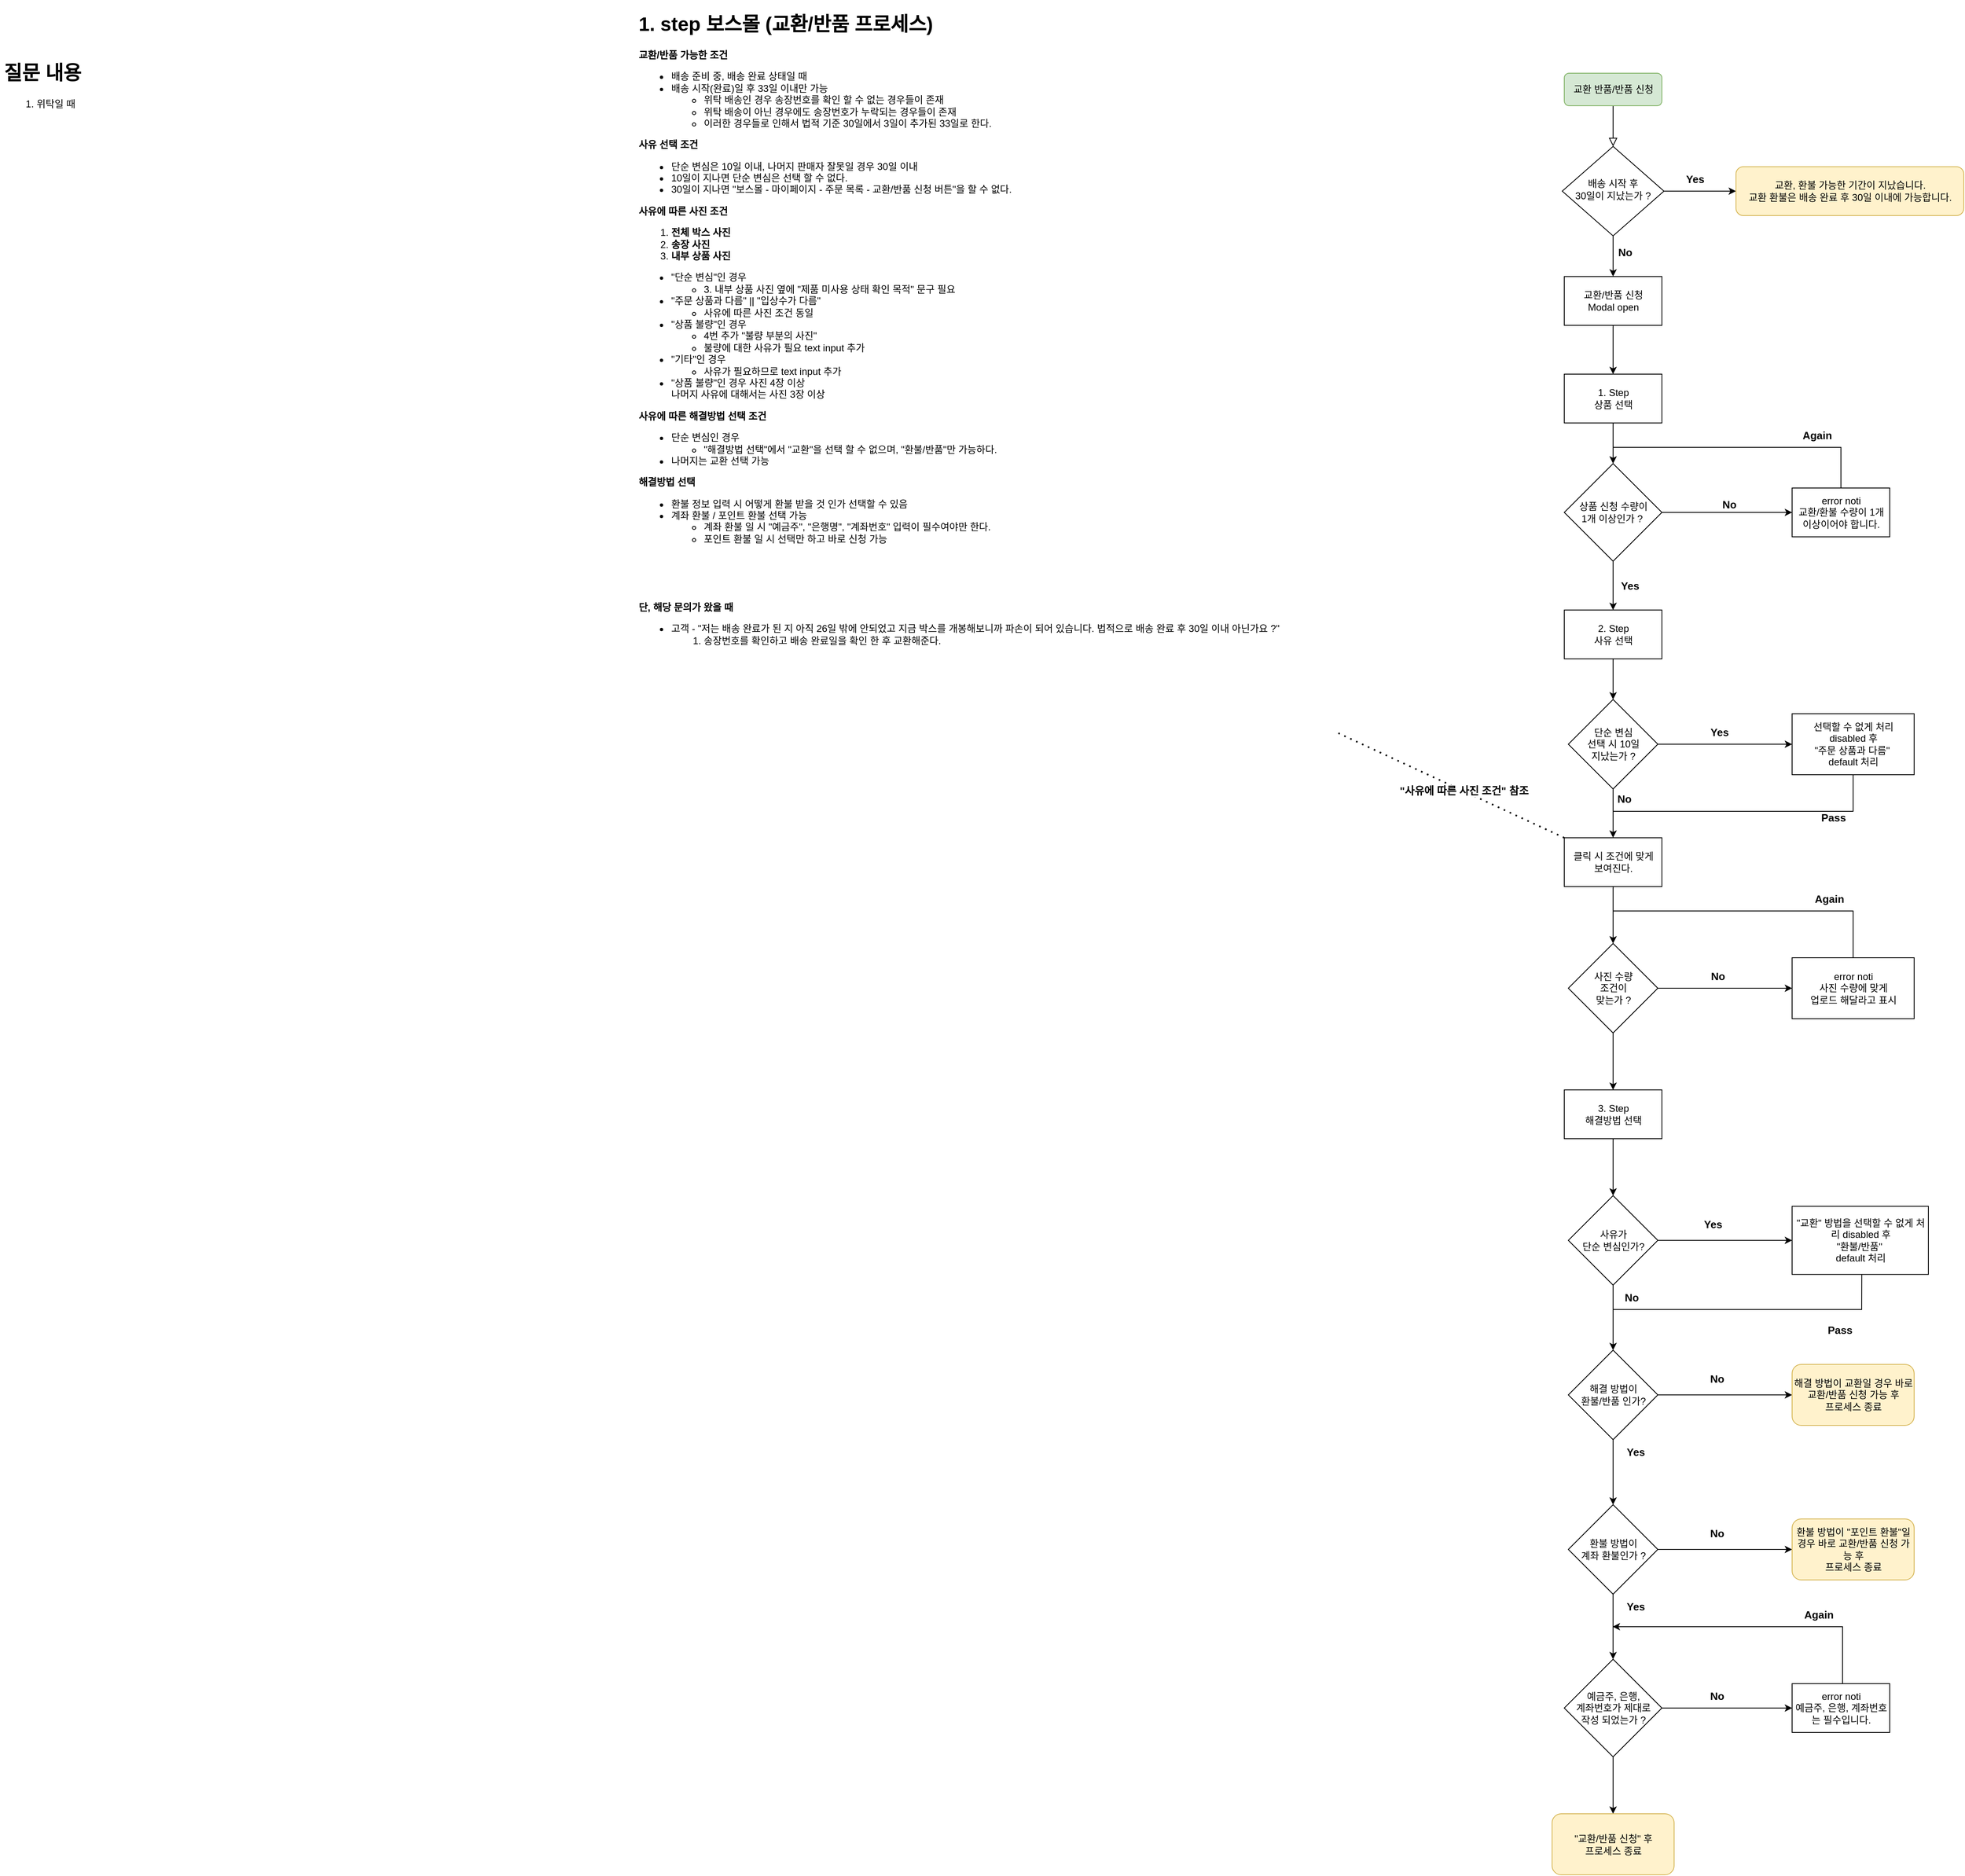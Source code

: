 <mxfile version="21.6.7" type="github">
  <diagram id="C5RBs43oDa-KdzZeNtuy" name="Page-1">
    <mxGraphModel dx="2282" dy="1210" grid="1" gridSize="10" guides="1" tooltips="1" connect="1" arrows="1" fold="1" page="1" pageScale="1" pageWidth="827" pageHeight="1169" math="0" shadow="0">
      <root>
        <mxCell id="WIyWlLk6GJQsqaUBKTNV-0" />
        <mxCell id="WIyWlLk6GJQsqaUBKTNV-1" parent="WIyWlLk6GJQsqaUBKTNV-0" />
        <mxCell id="WIyWlLk6GJQsqaUBKTNV-2" value="" style="rounded=0;html=1;jettySize=auto;orthogonalLoop=1;fontSize=11;endArrow=block;endFill=0;endSize=8;strokeWidth=1;shadow=0;labelBackgroundColor=none;edgeStyle=orthogonalEdgeStyle;" parent="WIyWlLk6GJQsqaUBKTNV-1" source="WIyWlLk6GJQsqaUBKTNV-3" target="WIyWlLk6GJQsqaUBKTNV-6" edge="1">
          <mxGeometry relative="1" as="geometry" />
        </mxCell>
        <mxCell id="WIyWlLk6GJQsqaUBKTNV-3" value="교환 반품/반품 신청" style="rounded=1;whiteSpace=wrap;html=1;fontSize=12;glass=0;strokeWidth=1;shadow=0;fillColor=#d5e8d4;strokeColor=#82b366;" parent="WIyWlLk6GJQsqaUBKTNV-1" vertex="1">
          <mxGeometry x="1152.5" y="90" width="120" height="40" as="geometry" />
        </mxCell>
        <mxCell id="tqf3V1w9By7qvggdj3lG-22" style="edgeStyle=orthogonalEdgeStyle;rounded=0;orthogonalLoop=1;jettySize=auto;html=1;" edge="1" parent="WIyWlLk6GJQsqaUBKTNV-1" source="WIyWlLk6GJQsqaUBKTNV-6" target="WIyWlLk6GJQsqaUBKTNV-7">
          <mxGeometry relative="1" as="geometry" />
        </mxCell>
        <mxCell id="tqf3V1w9By7qvggdj3lG-24" style="edgeStyle=orthogonalEdgeStyle;rounded=0;orthogonalLoop=1;jettySize=auto;html=1;" edge="1" parent="WIyWlLk6GJQsqaUBKTNV-1" source="WIyWlLk6GJQsqaUBKTNV-6" target="tqf3V1w9By7qvggdj3lG-6">
          <mxGeometry relative="1" as="geometry" />
        </mxCell>
        <mxCell id="WIyWlLk6GJQsqaUBKTNV-6" value="배송 시작 후&lt;br&gt;30일이 지났는가 ?" style="rhombus;whiteSpace=wrap;html=1;shadow=0;fontFamily=Helvetica;fontSize=12;align=center;strokeWidth=1;spacing=6;spacingTop=-4;" parent="WIyWlLk6GJQsqaUBKTNV-1" vertex="1">
          <mxGeometry x="1150" y="180" width="125" height="110" as="geometry" />
        </mxCell>
        <mxCell id="WIyWlLk6GJQsqaUBKTNV-7" value="교환, 환불 가능한 기간이 지났습니다.&lt;br style=&quot;border-color: var(--border-color);&quot;&gt;교환 환불은 배송 완료 후 30일 이내에 가능합니다." style="rounded=1;whiteSpace=wrap;html=1;fontSize=12;glass=0;strokeWidth=1;shadow=0;fillColor=#fff2cc;strokeColor=#d6b656;" parent="WIyWlLk6GJQsqaUBKTNV-1" vertex="1">
          <mxGeometry x="1363.5" y="205" width="280" height="60" as="geometry" />
        </mxCell>
        <mxCell id="tqf3V1w9By7qvggdj3lG-1" value="&lt;h1&gt;1. step 보스몰 (교환/반품 프로세스)&lt;/h1&gt;&lt;p&gt;&lt;b&gt;교환/반품 가능한 조건&lt;/b&gt;&lt;br&gt;&lt;/p&gt;&lt;ul&gt;&lt;li&gt;배송 준비 중, 배송 완료 상태일 때&lt;/li&gt;&lt;li&gt;배송 시작(완료)일 후 33일 이내만 가능&lt;/li&gt;&lt;ul&gt;&lt;li&gt;위탁 배송인 경우 송장번호를 확인 할 수 없는 경우들이 존재&lt;/li&gt;&lt;li&gt;위탁 배송이 아닌 경우에도 송장번호가 누락되는 경우들이 존재&lt;/li&gt;&lt;li&gt;이러한 경우들로 인해서 법적 기준 30일에서 3일이 추가된 33일로 한다.&lt;/li&gt;&lt;/ul&gt;&lt;/ul&gt;&lt;div&gt;&lt;b&gt;사유 선택 조건&lt;/b&gt;&lt;/div&gt;&lt;div&gt;&lt;ul&gt;&lt;li style=&quot;border-color: var(--border-color);&quot;&gt;단순 변심은 10일 이내, 나머지 판매자 잘못일 경우 30일 이내&lt;/li&gt;&lt;li style=&quot;border-color: var(--border-color);&quot;&gt;10일이 지나면 단순 변심은 선택 할 수 없다.&lt;/li&gt;&lt;li style=&quot;border-color: var(--border-color);&quot;&gt;30일이 지나면 &quot;보스몰 - 마이페이지 - 주문 목록 - 교환/반품 신청 버튼&quot;을 할 수 없다.&lt;/li&gt;&lt;/ul&gt;&lt;/div&gt;&lt;div&gt;&lt;b&gt;사유에 따른 사진 조건&lt;/b&gt;&lt;/div&gt;&lt;div&gt;&lt;ol&gt;&lt;li&gt;&lt;b&gt;전체 박스 사진&lt;/b&gt;&lt;/li&gt;&lt;li&gt;&lt;b&gt;송장 사진&lt;/b&gt;&lt;/li&gt;&lt;li&gt;&lt;b&gt;내부 상품 사진&lt;/b&gt;&lt;/li&gt;&lt;/ol&gt;&lt;/div&gt;&lt;div&gt;&lt;ul&gt;&lt;li&gt;&quot;단순 변심&quot;인 경우&amp;nbsp;&lt;/li&gt;&lt;ul&gt;&lt;li&gt;3. 내부 상품 사진 옆에 &quot;제품 미사용 상태 확인 목적&quot; 문구 필요&lt;/li&gt;&lt;/ul&gt;&lt;li&gt;&quot;주문 상품과 다름&quot; || &quot;입상수가 다름&quot;&lt;/li&gt;&lt;ul&gt;&lt;li&gt;사유에 따른 사진 조건 동일&lt;/li&gt;&lt;/ul&gt;&lt;li&gt;&quot;상품 불량&quot;인 경우&lt;/li&gt;&lt;ul&gt;&lt;li&gt;4번 추가 &quot;불량 부분의 사진&quot;&lt;br&gt;&lt;/li&gt;&lt;li&gt;불량에 대한 사유가 필요 text input 추가&lt;/li&gt;&lt;/ul&gt;&lt;li&gt;&quot;기타&quot;인 경우&lt;/li&gt;&lt;ul&gt;&lt;li&gt;사유가 필요하므로 text input 추가&lt;/li&gt;&lt;/ul&gt;&lt;li&gt;&quot;상품 불량&quot;인 경우 사진 4장 이상 &lt;br&gt;나머지 사유에 대해서는 사진 3장 이상&lt;br&gt;&lt;/li&gt;&lt;/ul&gt;&lt;div&gt;&lt;b&gt;사유에 따른 해결방법 선택 조건&lt;/b&gt;&lt;/div&gt;&lt;/div&gt;&lt;div&gt;&lt;ul&gt;&lt;li&gt;단순 변심인 경우&amp;nbsp;&lt;/li&gt;&lt;ul&gt;&lt;li&gt;&quot;해결방법 선택&quot;에서 &quot;교환&quot;을 선택 할 수 없으며, &quot;환불/반품&quot;만 가능하다.&lt;/li&gt;&lt;/ul&gt;&lt;li&gt;나머지는 교환 선택 가능&lt;/li&gt;&lt;/ul&gt;&lt;div&gt;&lt;b&gt;해결방법 선택&lt;/b&gt;&lt;/div&gt;&lt;/div&gt;&lt;div&gt;&lt;ul&gt;&lt;li&gt;환불 정보 입력 시 어떻게 환불 받을 것 인가 선택할 수 있음&lt;/li&gt;&lt;li&gt;계좌 환불 / 포인트 환불 선택 가능&lt;/li&gt;&lt;ul&gt;&lt;li&gt;계좌 환불 일 시 &quot;예금주&quot;, &quot;은행명&quot;, &quot;계좌번호&quot; 입력이 필수여야만 한다.&lt;/li&gt;&lt;li&gt;포인트 환불 일 시 선택만 하고 바로 신청 가능&lt;/li&gt;&lt;/ul&gt;&lt;/ul&gt;&lt;/div&gt;&lt;div&gt;&lt;br&gt;&lt;/div&gt;&lt;div&gt;&lt;br&gt;&lt;/div&gt;&lt;div&gt;&lt;br&gt;&lt;/div&gt;&lt;div&gt;&lt;br&gt;&lt;/div&gt;&lt;div&gt;&lt;div style=&quot;border-color: var(--border-color);&quot;&gt;&lt;div style=&quot;border-color: var(--border-color);&quot;&gt;&lt;b style=&quot;border-color: var(--border-color);&quot;&gt;단, 해당 문의가 왔을 때&lt;/b&gt;&lt;/div&gt;&lt;/div&gt;&lt;div style=&quot;border-color: var(--border-color);&quot;&gt;&lt;ul style=&quot;border-color: var(--border-color);&quot;&gt;&lt;li style=&quot;border-color: var(--border-color);&quot;&gt;고객 - &quot;저는 배송 완료가 된 지 아직 26일 밖에 안되었고 지금 박스를 개봉해보니까 파손이 되어 있습니다. 법적으로 배송 완료 후 30일 이내 아닌가요 ?&quot;&lt;/li&gt;&lt;ol style=&quot;border-color: var(--border-color);&quot;&gt;&lt;li style=&quot;border-color: var(--border-color);&quot;&gt;송장번호를 확인하고 배송 완료일을 확인 한 후 교환해준다.&lt;br&gt;&lt;/li&gt;&lt;/ol&gt;&lt;/ul&gt;&lt;/div&gt;&lt;/div&gt;&lt;p&gt;&lt;/p&gt;" style="text;html=1;strokeColor=none;fillColor=none;spacing=5;spacingTop=-20;whiteSpace=wrap;overflow=hidden;rounded=0;" vertex="1" parent="WIyWlLk6GJQsqaUBKTNV-1">
          <mxGeometry x="10" y="10" width="860" height="1380" as="geometry" />
        </mxCell>
        <mxCell id="tqf3V1w9By7qvggdj3lG-2" value="&lt;h1&gt;질문 내용&lt;/h1&gt;&lt;div&gt;&lt;ol&gt;&lt;li&gt;위탁일 때&amp;nbsp;&lt;/li&gt;&lt;/ol&gt;&lt;/div&gt;" style="text;html=1;strokeColor=none;fillColor=none;spacing=5;spacingTop=-20;whiteSpace=wrap;overflow=hidden;rounded=0;" vertex="1" parent="WIyWlLk6GJQsqaUBKTNV-1">
          <mxGeometry x="-770" y="70" width="630" height="430" as="geometry" />
        </mxCell>
        <mxCell id="tqf3V1w9By7qvggdj3lG-8" style="edgeStyle=orthogonalEdgeStyle;rounded=0;orthogonalLoop=1;jettySize=auto;html=1;" edge="1" parent="WIyWlLk6GJQsqaUBKTNV-1" source="tqf3V1w9By7qvggdj3lG-6" target="tqf3V1w9By7qvggdj3lG-7">
          <mxGeometry relative="1" as="geometry" />
        </mxCell>
        <mxCell id="tqf3V1w9By7qvggdj3lG-6" value="교환/반품 신청&lt;br style=&quot;border-color: var(--border-color);&quot;&gt;Modal open" style="rounded=0;whiteSpace=wrap;html=1;" vertex="1" parent="WIyWlLk6GJQsqaUBKTNV-1">
          <mxGeometry x="1152.5" y="340" width="120" height="60" as="geometry" />
        </mxCell>
        <mxCell id="tqf3V1w9By7qvggdj3lG-10" style="edgeStyle=orthogonalEdgeStyle;rounded=0;orthogonalLoop=1;jettySize=auto;html=1;" edge="1" parent="WIyWlLk6GJQsqaUBKTNV-1" source="tqf3V1w9By7qvggdj3lG-7" target="tqf3V1w9By7qvggdj3lG-9">
          <mxGeometry relative="1" as="geometry" />
        </mxCell>
        <mxCell id="tqf3V1w9By7qvggdj3lG-7" value="1. Step &lt;br&gt;상품 선택" style="rounded=0;whiteSpace=wrap;html=1;" vertex="1" parent="WIyWlLk6GJQsqaUBKTNV-1">
          <mxGeometry x="1152.5" y="460" width="120" height="60" as="geometry" />
        </mxCell>
        <mxCell id="tqf3V1w9By7qvggdj3lG-13" style="edgeStyle=orthogonalEdgeStyle;rounded=0;orthogonalLoop=1;jettySize=auto;html=1;" edge="1" parent="WIyWlLk6GJQsqaUBKTNV-1" source="tqf3V1w9By7qvggdj3lG-9" target="tqf3V1w9By7qvggdj3lG-16">
          <mxGeometry relative="1" as="geometry">
            <mxPoint x="1342.5" y="630" as="targetPoint" />
          </mxGeometry>
        </mxCell>
        <mxCell id="tqf3V1w9By7qvggdj3lG-15" value="No" style="edgeLabel;html=1;align=center;verticalAlign=middle;resizable=0;points=[];fontSize=13;fontStyle=1" vertex="1" connectable="0" parent="tqf3V1w9By7qvggdj3lG-13">
          <mxGeometry x="0.15" y="3" relative="1" as="geometry">
            <mxPoint x="-10" y="-7" as="offset" />
          </mxGeometry>
        </mxCell>
        <mxCell id="tqf3V1w9By7qvggdj3lG-20" value="" style="edgeStyle=orthogonalEdgeStyle;rounded=0;orthogonalLoop=1;jettySize=auto;html=1;" edge="1" parent="WIyWlLk6GJQsqaUBKTNV-1" source="tqf3V1w9By7qvggdj3lG-9" target="tqf3V1w9By7qvggdj3lG-19">
          <mxGeometry relative="1" as="geometry" />
        </mxCell>
        <mxCell id="tqf3V1w9By7qvggdj3lG-21" value="Yes" style="edgeLabel;html=1;align=center;verticalAlign=middle;resizable=0;points=[];fontStyle=1;fontSize=13;" vertex="1" connectable="0" parent="tqf3V1w9By7qvggdj3lG-20">
          <mxGeometry x="-0.367" y="-1" relative="1" as="geometry">
            <mxPoint x="21" y="11" as="offset" />
          </mxGeometry>
        </mxCell>
        <mxCell id="tqf3V1w9By7qvggdj3lG-9" value="상품 신청 수량이&lt;br&gt;1개 이상인가 ?&amp;nbsp;" style="rhombus;whiteSpace=wrap;html=1;" vertex="1" parent="WIyWlLk6GJQsqaUBKTNV-1">
          <mxGeometry x="1152.5" y="570" width="120" height="120" as="geometry" />
        </mxCell>
        <mxCell id="tqf3V1w9By7qvggdj3lG-16" value="error noti&lt;br&gt;교환/환불 수량이 1개 이상이어야 합니다." style="rounded=0;whiteSpace=wrap;html=1;" vertex="1" parent="WIyWlLk6GJQsqaUBKTNV-1">
          <mxGeometry x="1432.5" y="600" width="120" height="60" as="geometry" />
        </mxCell>
        <mxCell id="tqf3V1w9By7qvggdj3lG-18" value="" style="endArrow=none;html=1;rounded=0;" edge="1" parent="WIyWlLk6GJQsqaUBKTNV-1" source="tqf3V1w9By7qvggdj3lG-16">
          <mxGeometry width="50" height="50" relative="1" as="geometry">
            <mxPoint x="1492" y="580" as="sourcePoint" />
            <mxPoint x="1212.5" y="550" as="targetPoint" />
            <Array as="points">
              <mxPoint x="1492.5" y="550" />
            </Array>
          </mxGeometry>
        </mxCell>
        <mxCell id="tqf3V1w9By7qvggdj3lG-30" value="" style="edgeStyle=orthogonalEdgeStyle;rounded=0;orthogonalLoop=1;jettySize=auto;html=1;" edge="1" parent="WIyWlLk6GJQsqaUBKTNV-1" source="tqf3V1w9By7qvggdj3lG-19" target="tqf3V1w9By7qvggdj3lG-29">
          <mxGeometry relative="1" as="geometry" />
        </mxCell>
        <mxCell id="tqf3V1w9By7qvggdj3lG-19" value="2. Step&lt;br&gt;사유 선택" style="whiteSpace=wrap;html=1;" vertex="1" parent="WIyWlLk6GJQsqaUBKTNV-1">
          <mxGeometry x="1152.5" y="750" width="120" height="60" as="geometry" />
        </mxCell>
        <mxCell id="tqf3V1w9By7qvggdj3lG-25" value="Yes" style="edgeLabel;html=1;align=center;verticalAlign=middle;resizable=0;points=[];fontStyle=1;fontSize=13;" vertex="1" connectable="0" parent="WIyWlLk6GJQsqaUBKTNV-1">
          <mxGeometry x="1312.5" y="220" as="geometry" />
        </mxCell>
        <mxCell id="tqf3V1w9By7qvggdj3lG-26" value="No" style="edgeLabel;html=1;align=center;verticalAlign=middle;resizable=0;points=[];fontSize=13;fontStyle=1" vertex="1" connectable="0" parent="WIyWlLk6GJQsqaUBKTNV-1">
          <mxGeometry x="1364.5" y="630" as="geometry">
            <mxPoint x="-138" y="-320" as="offset" />
          </mxGeometry>
        </mxCell>
        <mxCell id="tqf3V1w9By7qvggdj3lG-27" value="&lt;font style=&quot;font-size: 13px;&quot;&gt;&lt;b&gt;Again&lt;/b&gt;&lt;/font&gt;" style="text;html=1;align=center;verticalAlign=middle;resizable=0;points=[];autosize=1;strokeColor=none;fillColor=none;" vertex="1" parent="WIyWlLk6GJQsqaUBKTNV-1">
          <mxGeometry x="1432.5" y="520" width="60" height="30" as="geometry" />
        </mxCell>
        <mxCell id="tqf3V1w9By7qvggdj3lG-35" value="" style="edgeStyle=orthogonalEdgeStyle;rounded=0;orthogonalLoop=1;jettySize=auto;html=1;" edge="1" parent="WIyWlLk6GJQsqaUBKTNV-1" source="tqf3V1w9By7qvggdj3lG-29" target="tqf3V1w9By7qvggdj3lG-34">
          <mxGeometry relative="1" as="geometry" />
        </mxCell>
        <mxCell id="tqf3V1w9By7qvggdj3lG-44" value="" style="edgeStyle=orthogonalEdgeStyle;rounded=0;orthogonalLoop=1;jettySize=auto;html=1;" edge="1" parent="WIyWlLk6GJQsqaUBKTNV-1" source="tqf3V1w9By7qvggdj3lG-29" target="tqf3V1w9By7qvggdj3lG-43">
          <mxGeometry relative="1" as="geometry" />
        </mxCell>
        <mxCell id="tqf3V1w9By7qvggdj3lG-29" value="단순 변심&lt;br&gt;선택 시 10일&lt;br&gt;지났는가 ?" style="rhombus;whiteSpace=wrap;html=1;" vertex="1" parent="WIyWlLk6GJQsqaUBKTNV-1">
          <mxGeometry x="1157.5" y="860" width="110" height="110" as="geometry" />
        </mxCell>
        <mxCell id="tqf3V1w9By7qvggdj3lG-34" value="선택할 수 없게 처리&lt;br&gt;disabled 후&lt;br&gt;&quot;주문 상품과 다름&quot;&amp;nbsp;&lt;br&gt;default 처리" style="whiteSpace=wrap;html=1;" vertex="1" parent="WIyWlLk6GJQsqaUBKTNV-1">
          <mxGeometry x="1432.5" y="877.5" width="150" height="75" as="geometry" />
        </mxCell>
        <mxCell id="tqf3V1w9By7qvggdj3lG-37" value="Yes" style="edgeLabel;html=1;align=center;verticalAlign=middle;resizable=0;points=[];fontStyle=1;fontSize=13;" vertex="1" connectable="0" parent="WIyWlLk6GJQsqaUBKTNV-1">
          <mxGeometry x="1342.5" y="900" as="geometry" />
        </mxCell>
        <mxCell id="tqf3V1w9By7qvggdj3lG-49" value="" style="edgeStyle=orthogonalEdgeStyle;rounded=0;orthogonalLoop=1;jettySize=auto;html=1;" edge="1" parent="WIyWlLk6GJQsqaUBKTNV-1" source="tqf3V1w9By7qvggdj3lG-43" target="tqf3V1w9By7qvggdj3lG-48">
          <mxGeometry relative="1" as="geometry" />
        </mxCell>
        <mxCell id="tqf3V1w9By7qvggdj3lG-43" value="클릭 시 조건에 맞게&lt;br&gt;보여진다." style="whiteSpace=wrap;html=1;" vertex="1" parent="WIyWlLk6GJQsqaUBKTNV-1">
          <mxGeometry x="1152.5" y="1030" width="120" height="60" as="geometry" />
        </mxCell>
        <mxCell id="tqf3V1w9By7qvggdj3lG-45" value="" style="endArrow=none;dashed=1;html=1;dashPattern=1 3;strokeWidth=2;rounded=0;exitX=0;exitY=0;exitDx=0;exitDy=0;" edge="1" parent="WIyWlLk6GJQsqaUBKTNV-1" source="tqf3V1w9By7qvggdj3lG-43" target="tqf3V1w9By7qvggdj3lG-1">
          <mxGeometry width="50" height="50" relative="1" as="geometry">
            <mxPoint x="560" y="820" as="sourcePoint" />
            <mxPoint x="-2" y="440" as="targetPoint" />
          </mxGeometry>
        </mxCell>
        <mxCell id="tqf3V1w9By7qvggdj3lG-46" value="&lt;b&gt;&lt;font style=&quot;font-size: 13px;&quot;&gt;&quot;사유에 따른 사진 조건&quot; 참조&lt;/font&gt;&lt;/b&gt;" style="edgeLabel;html=1;align=center;verticalAlign=middle;resizable=0;points=[];" vertex="1" connectable="0" parent="tqf3V1w9By7qvggdj3lG-45">
          <mxGeometry x="-0.119" y="-1" relative="1" as="geometry">
            <mxPoint as="offset" />
          </mxGeometry>
        </mxCell>
        <mxCell id="tqf3V1w9By7qvggdj3lG-52" value="" style="edgeStyle=orthogonalEdgeStyle;rounded=0;orthogonalLoop=1;jettySize=auto;html=1;" edge="1" parent="WIyWlLk6GJQsqaUBKTNV-1" source="tqf3V1w9By7qvggdj3lG-48" target="tqf3V1w9By7qvggdj3lG-51">
          <mxGeometry relative="1" as="geometry" />
        </mxCell>
        <mxCell id="tqf3V1w9By7qvggdj3lG-60" value="" style="edgeStyle=orthogonalEdgeStyle;rounded=0;orthogonalLoop=1;jettySize=auto;html=1;" edge="1" parent="WIyWlLk6GJQsqaUBKTNV-1" source="tqf3V1w9By7qvggdj3lG-48" target="tqf3V1w9By7qvggdj3lG-59">
          <mxGeometry relative="1" as="geometry" />
        </mxCell>
        <mxCell id="tqf3V1w9By7qvggdj3lG-48" value="사진 수량 &lt;br&gt;조건이&lt;br&gt;맞는가 ?" style="rhombus;whiteSpace=wrap;html=1;" vertex="1" parent="WIyWlLk6GJQsqaUBKTNV-1">
          <mxGeometry x="1157.5" y="1160" width="110" height="110" as="geometry" />
        </mxCell>
        <mxCell id="tqf3V1w9By7qvggdj3lG-51" value="error noti&lt;br&gt;사진 수량에 맞게 &lt;br&gt;업로드 해달라고 표시" style="whiteSpace=wrap;html=1;" vertex="1" parent="WIyWlLk6GJQsqaUBKTNV-1">
          <mxGeometry x="1432.5" y="1177.5" width="150" height="75" as="geometry" />
        </mxCell>
        <mxCell id="tqf3V1w9By7qvggdj3lG-53" value="" style="endArrow=none;html=1;rounded=0;" edge="1" parent="WIyWlLk6GJQsqaUBKTNV-1" target="tqf3V1w9By7qvggdj3lG-34">
          <mxGeometry width="50" height="50" relative="1" as="geometry">
            <mxPoint x="1212.5" y="997.5" as="sourcePoint" />
            <mxPoint x="1507.5" y="960" as="targetPoint" />
            <Array as="points">
              <mxPoint x="1507.5" y="997.5" />
            </Array>
          </mxGeometry>
        </mxCell>
        <mxCell id="tqf3V1w9By7qvggdj3lG-54" value="&lt;span style=&quot;font-size: 13px;&quot;&gt;&lt;b&gt;Pass&lt;/b&gt;&lt;/span&gt;" style="text;html=1;align=center;verticalAlign=middle;resizable=0;points=[];autosize=1;strokeColor=none;fillColor=none;" vertex="1" parent="WIyWlLk6GJQsqaUBKTNV-1">
          <mxGeometry x="1457.5" y="990" width="50" height="30" as="geometry" />
        </mxCell>
        <mxCell id="tqf3V1w9By7qvggdj3lG-55" value="No" style="edgeLabel;html=1;align=center;verticalAlign=middle;resizable=0;points=[];fontSize=13;fontStyle=1" vertex="1" connectable="0" parent="WIyWlLk6GJQsqaUBKTNV-1">
          <mxGeometry x="1364.5" y="610" as="geometry">
            <mxPoint x="-139" y="372" as="offset" />
          </mxGeometry>
        </mxCell>
        <mxCell id="tqf3V1w9By7qvggdj3lG-56" value="No" style="edgeLabel;html=1;align=center;verticalAlign=middle;resizable=0;points=[];fontSize=13;fontStyle=1" vertex="1" connectable="0" parent="WIyWlLk6GJQsqaUBKTNV-1">
          <mxGeometry x="1610" y="450" as="geometry">
            <mxPoint x="-269" y="750" as="offset" />
          </mxGeometry>
        </mxCell>
        <mxCell id="tqf3V1w9By7qvggdj3lG-57" value="" style="endArrow=none;html=1;rounded=0;exitX=0.5;exitY=0;exitDx=0;exitDy=0;" edge="1" parent="WIyWlLk6GJQsqaUBKTNV-1" source="tqf3V1w9By7qvggdj3lG-51">
          <mxGeometry width="50" height="50" relative="1" as="geometry">
            <mxPoint x="1522.5" y="1170" as="sourcePoint" />
            <mxPoint x="1212.5" y="1120" as="targetPoint" />
            <Array as="points">
              <mxPoint x="1507.5" y="1120" />
            </Array>
          </mxGeometry>
        </mxCell>
        <mxCell id="tqf3V1w9By7qvggdj3lG-58" value="&lt;font style=&quot;font-size: 13px;&quot;&gt;&lt;b&gt;Again&lt;/b&gt;&lt;/font&gt;" style="text;html=1;align=center;verticalAlign=middle;resizable=0;points=[];autosize=1;strokeColor=none;fillColor=none;" vertex="1" parent="WIyWlLk6GJQsqaUBKTNV-1">
          <mxGeometry x="1447.5" y="1090" width="60" height="30" as="geometry" />
        </mxCell>
        <mxCell id="tqf3V1w9By7qvggdj3lG-62" value="" style="edgeStyle=orthogonalEdgeStyle;rounded=0;orthogonalLoop=1;jettySize=auto;html=1;" edge="1" parent="WIyWlLk6GJQsqaUBKTNV-1" source="tqf3V1w9By7qvggdj3lG-59" target="tqf3V1w9By7qvggdj3lG-61">
          <mxGeometry relative="1" as="geometry" />
        </mxCell>
        <mxCell id="tqf3V1w9By7qvggdj3lG-59" value="3. Step&lt;br&gt;해결방법 선택" style="whiteSpace=wrap;html=1;" vertex="1" parent="WIyWlLk6GJQsqaUBKTNV-1">
          <mxGeometry x="1152.5" y="1340" width="120" height="60" as="geometry" />
        </mxCell>
        <mxCell id="tqf3V1w9By7qvggdj3lG-64" value="" style="edgeStyle=orthogonalEdgeStyle;rounded=0;orthogonalLoop=1;jettySize=auto;html=1;" edge="1" parent="WIyWlLk6GJQsqaUBKTNV-1" source="tqf3V1w9By7qvggdj3lG-61" target="tqf3V1w9By7qvggdj3lG-63">
          <mxGeometry relative="1" as="geometry" />
        </mxCell>
        <mxCell id="tqf3V1w9By7qvggdj3lG-68" value="" style="edgeStyle=orthogonalEdgeStyle;rounded=0;orthogonalLoop=1;jettySize=auto;html=1;" edge="1" parent="WIyWlLk6GJQsqaUBKTNV-1" source="tqf3V1w9By7qvggdj3lG-61" target="tqf3V1w9By7qvggdj3lG-67">
          <mxGeometry relative="1" as="geometry" />
        </mxCell>
        <mxCell id="tqf3V1w9By7qvggdj3lG-61" value="사유가 &lt;br&gt;단순 변심인가?" style="rhombus;whiteSpace=wrap;html=1;" vertex="1" parent="WIyWlLk6GJQsqaUBKTNV-1">
          <mxGeometry x="1157.5" y="1470" width="110" height="110" as="geometry" />
        </mxCell>
        <mxCell id="tqf3V1w9By7qvggdj3lG-63" value="&quot;교환&quot; 방법을 선택할 수 없게 처리 disabled 후&lt;br style=&quot;border-color: var(--border-color);&quot;&gt;&quot;환불/반품&quot;&amp;nbsp;&lt;br style=&quot;border-color: var(--border-color);&quot;&gt;default 처리" style="whiteSpace=wrap;html=1;" vertex="1" parent="WIyWlLk6GJQsqaUBKTNV-1">
          <mxGeometry x="1432.5" y="1483.13" width="167.5" height="83.75" as="geometry" />
        </mxCell>
        <mxCell id="tqf3V1w9By7qvggdj3lG-66" value="&lt;span style=&quot;font-size: 13px;&quot;&gt;&lt;b&gt;Pass&lt;/b&gt;&lt;/span&gt;" style="text;html=1;align=center;verticalAlign=middle;resizable=0;points=[];autosize=1;strokeColor=none;fillColor=none;" vertex="1" parent="WIyWlLk6GJQsqaUBKTNV-1">
          <mxGeometry x="1465.5" y="1620" width="50" height="30" as="geometry" />
        </mxCell>
        <mxCell id="tqf3V1w9By7qvggdj3lG-81" style="edgeStyle=orthogonalEdgeStyle;rounded=0;orthogonalLoop=1;jettySize=auto;html=1;" edge="1" parent="WIyWlLk6GJQsqaUBKTNV-1" source="tqf3V1w9By7qvggdj3lG-67" target="tqf3V1w9By7qvggdj3lG-80">
          <mxGeometry relative="1" as="geometry" />
        </mxCell>
        <mxCell id="tqf3V1w9By7qvggdj3lG-83" value="" style="edgeStyle=orthogonalEdgeStyle;rounded=0;orthogonalLoop=1;jettySize=auto;html=1;" edge="1" parent="WIyWlLk6GJQsqaUBKTNV-1" source="tqf3V1w9By7qvggdj3lG-67" target="tqf3V1w9By7qvggdj3lG-82">
          <mxGeometry relative="1" as="geometry" />
        </mxCell>
        <mxCell id="tqf3V1w9By7qvggdj3lG-67" value="해결 방법이&lt;br&gt;환불/반품 인가?" style="rhombus;whiteSpace=wrap;html=1;" vertex="1" parent="WIyWlLk6GJQsqaUBKTNV-1">
          <mxGeometry x="1157.5" y="1660" width="110" height="110" as="geometry" />
        </mxCell>
        <mxCell id="tqf3V1w9By7qvggdj3lG-69" value="" style="endArrow=none;html=1;rounded=0;" edge="1" parent="WIyWlLk6GJQsqaUBKTNV-1">
          <mxGeometry width="50" height="50" relative="1" as="geometry">
            <mxPoint x="1212" y="1610" as="sourcePoint" />
            <mxPoint x="1518.127" y="1566.88" as="targetPoint" />
            <Array as="points">
              <mxPoint x="1518" y="1610" />
            </Array>
          </mxGeometry>
        </mxCell>
        <mxCell id="tqf3V1w9By7qvggdj3lG-72" value="&lt;span style=&quot;font-size: 13px;&quot;&gt;&lt;b&gt;Yes&lt;/b&gt;&lt;/span&gt;" style="text;html=1;align=center;verticalAlign=middle;resizable=0;points=[];autosize=1;strokeColor=none;fillColor=none;" vertex="1" parent="WIyWlLk6GJQsqaUBKTNV-1">
          <mxGeometry x="1310" y="1490" width="50" height="30" as="geometry" />
        </mxCell>
        <mxCell id="tqf3V1w9By7qvggdj3lG-73" value="&lt;span style=&quot;font-size: 13px;&quot;&gt;&lt;b&gt;No&lt;/b&gt;&lt;/span&gt;" style="text;html=1;align=center;verticalAlign=middle;resizable=0;points=[];autosize=1;strokeColor=none;fillColor=none;" vertex="1" parent="WIyWlLk6GJQsqaUBKTNV-1">
          <mxGeometry x="1215" y="1580" width="40" height="30" as="geometry" />
        </mxCell>
        <mxCell id="tqf3V1w9By7qvggdj3lG-80" value="해결 방법이 교환일 경우 바로 교환/반품 신청 가능 후&lt;br&gt;프로세스 종료" style="rounded=1;whiteSpace=wrap;html=1;fillColor=#fff2cc;strokeColor=#d6b656;" vertex="1" parent="WIyWlLk6GJQsqaUBKTNV-1">
          <mxGeometry x="1432.5" y="1677.5" width="150" height="75" as="geometry" />
        </mxCell>
        <mxCell id="tqf3V1w9By7qvggdj3lG-88" style="edgeStyle=orthogonalEdgeStyle;rounded=0;orthogonalLoop=1;jettySize=auto;html=1;" edge="1" parent="WIyWlLk6GJQsqaUBKTNV-1" source="tqf3V1w9By7qvggdj3lG-82" target="tqf3V1w9By7qvggdj3lG-86">
          <mxGeometry relative="1" as="geometry" />
        </mxCell>
        <mxCell id="tqf3V1w9By7qvggdj3lG-91" value="" style="edgeStyle=orthogonalEdgeStyle;rounded=0;orthogonalLoop=1;jettySize=auto;html=1;" edge="1" parent="WIyWlLk6GJQsqaUBKTNV-1">
          <mxGeometry relative="1" as="geometry">
            <mxPoint x="1212.46" y="1960" as="sourcePoint" />
            <mxPoint x="1212.46" y="2040" as="targetPoint" />
          </mxGeometry>
        </mxCell>
        <mxCell id="tqf3V1w9By7qvggdj3lG-82" value="환불 방법이&lt;br&gt;계좌 환불인가 ?" style="rhombus;whiteSpace=wrap;html=1;" vertex="1" parent="WIyWlLk6GJQsqaUBKTNV-1">
          <mxGeometry x="1157.5" y="1850" width="110" height="110" as="geometry" />
        </mxCell>
        <mxCell id="tqf3V1w9By7qvggdj3lG-84" value="&lt;span style=&quot;font-size: 13px;&quot;&gt;&lt;b&gt;No&lt;/b&gt;&lt;/span&gt;" style="text;html=1;align=center;verticalAlign=middle;resizable=0;points=[];autosize=1;strokeColor=none;fillColor=none;" vertex="1" parent="WIyWlLk6GJQsqaUBKTNV-1">
          <mxGeometry x="1320" y="1680" width="40" height="30" as="geometry" />
        </mxCell>
        <mxCell id="tqf3V1w9By7qvggdj3lG-85" value="&lt;span style=&quot;font-size: 13px;&quot;&gt;&lt;b&gt;Yes&lt;/b&gt;&lt;/span&gt;" style="text;html=1;align=center;verticalAlign=middle;resizable=0;points=[];autosize=1;strokeColor=none;fillColor=none;" vertex="1" parent="WIyWlLk6GJQsqaUBKTNV-1">
          <mxGeometry x="1215" y="1770" width="50" height="30" as="geometry" />
        </mxCell>
        <mxCell id="tqf3V1w9By7qvggdj3lG-86" value="환불 방법이 &quot;포인트 환불&quot;일 경우 바로 교환/반품 신청 가능 후&lt;br&gt;프로세스 종료" style="rounded=1;whiteSpace=wrap;html=1;fillColor=#fff2cc;strokeColor=#d6b656;" vertex="1" parent="WIyWlLk6GJQsqaUBKTNV-1">
          <mxGeometry x="1432.5" y="1867.5" width="150" height="75" as="geometry" />
        </mxCell>
        <mxCell id="tqf3V1w9By7qvggdj3lG-87" value="&lt;span style=&quot;font-size: 13px;&quot;&gt;&lt;b&gt;No&lt;/b&gt;&lt;/span&gt;" style="text;html=1;align=center;verticalAlign=middle;resizable=0;points=[];autosize=1;strokeColor=none;fillColor=none;" vertex="1" parent="WIyWlLk6GJQsqaUBKTNV-1">
          <mxGeometry x="1320" y="1870" width="40" height="30" as="geometry" />
        </mxCell>
        <mxCell id="tqf3V1w9By7qvggdj3lG-94" value="" style="edgeStyle=orthogonalEdgeStyle;rounded=0;orthogonalLoop=1;jettySize=auto;html=1;" edge="1" parent="WIyWlLk6GJQsqaUBKTNV-1" source="tqf3V1w9By7qvggdj3lG-90" target="tqf3V1w9By7qvggdj3lG-93">
          <mxGeometry relative="1" as="geometry" />
        </mxCell>
        <mxCell id="tqf3V1w9By7qvggdj3lG-99" style="edgeStyle=orthogonalEdgeStyle;rounded=0;orthogonalLoop=1;jettySize=auto;html=1;" edge="1" parent="WIyWlLk6GJQsqaUBKTNV-1" source="tqf3V1w9By7qvggdj3lG-90" target="tqf3V1w9By7qvggdj3lG-98">
          <mxGeometry relative="1" as="geometry" />
        </mxCell>
        <mxCell id="tqf3V1w9By7qvggdj3lG-90" value="예금주, 은행, &lt;br&gt;계좌번호가 제대로 &lt;br&gt;작성 되었는가 ?" style="rhombus;whiteSpace=wrap;html=1;" vertex="1" parent="WIyWlLk6GJQsqaUBKTNV-1">
          <mxGeometry x="1152.5" y="2040" width="120" height="120" as="geometry" />
        </mxCell>
        <mxCell id="tqf3V1w9By7qvggdj3lG-92" value="&lt;span style=&quot;font-size: 13px;&quot;&gt;&lt;b&gt;Yes&lt;/b&gt;&lt;/span&gt;" style="text;html=1;align=center;verticalAlign=middle;resizable=0;points=[];autosize=1;strokeColor=none;fillColor=none;" vertex="1" parent="WIyWlLk6GJQsqaUBKTNV-1">
          <mxGeometry x="1215" y="1960" width="50" height="30" as="geometry" />
        </mxCell>
        <mxCell id="tqf3V1w9By7qvggdj3lG-95" style="edgeStyle=orthogonalEdgeStyle;rounded=0;orthogonalLoop=1;jettySize=auto;html=1;" edge="1" parent="WIyWlLk6GJQsqaUBKTNV-1">
          <mxGeometry relative="1" as="geometry">
            <mxPoint x="1212" y="2000" as="targetPoint" />
            <mxPoint x="1494.5" y="2070" as="sourcePoint" />
            <Array as="points">
              <mxPoint x="1495" y="2000" />
            </Array>
          </mxGeometry>
        </mxCell>
        <mxCell id="tqf3V1w9By7qvggdj3lG-93" value="error noti&lt;br&gt;예금주, 은행, 계좌번호는 필수입니다." style="whiteSpace=wrap;html=1;" vertex="1" parent="WIyWlLk6GJQsqaUBKTNV-1">
          <mxGeometry x="1432.5" y="2070" width="120" height="60" as="geometry" />
        </mxCell>
        <mxCell id="tqf3V1w9By7qvggdj3lG-96" value="&lt;font style=&quot;font-size: 13px;&quot;&gt;&lt;b&gt;Again&lt;/b&gt;&lt;/font&gt;" style="text;html=1;align=center;verticalAlign=middle;resizable=0;points=[];autosize=1;strokeColor=none;fillColor=none;" vertex="1" parent="WIyWlLk6GJQsqaUBKTNV-1">
          <mxGeometry x="1434.5" y="1970" width="60" height="30" as="geometry" />
        </mxCell>
        <mxCell id="tqf3V1w9By7qvggdj3lG-97" value="&lt;span style=&quot;font-size: 13px;&quot;&gt;&lt;b&gt;No&lt;/b&gt;&lt;/span&gt;" style="text;html=1;align=center;verticalAlign=middle;resizable=0;points=[];autosize=1;strokeColor=none;fillColor=none;" vertex="1" parent="WIyWlLk6GJQsqaUBKTNV-1">
          <mxGeometry x="1320" y="2070" width="40" height="30" as="geometry" />
        </mxCell>
        <mxCell id="tqf3V1w9By7qvggdj3lG-98" value="&quot;교환/반품 신청&quot; 후&lt;br&gt;프로세스 종료" style="rounded=1;whiteSpace=wrap;html=1;fillColor=#fff2cc;strokeColor=#d6b656;" vertex="1" parent="WIyWlLk6GJQsqaUBKTNV-1">
          <mxGeometry x="1137.5" y="2230" width="150" height="75" as="geometry" />
        </mxCell>
      </root>
    </mxGraphModel>
  </diagram>
</mxfile>
